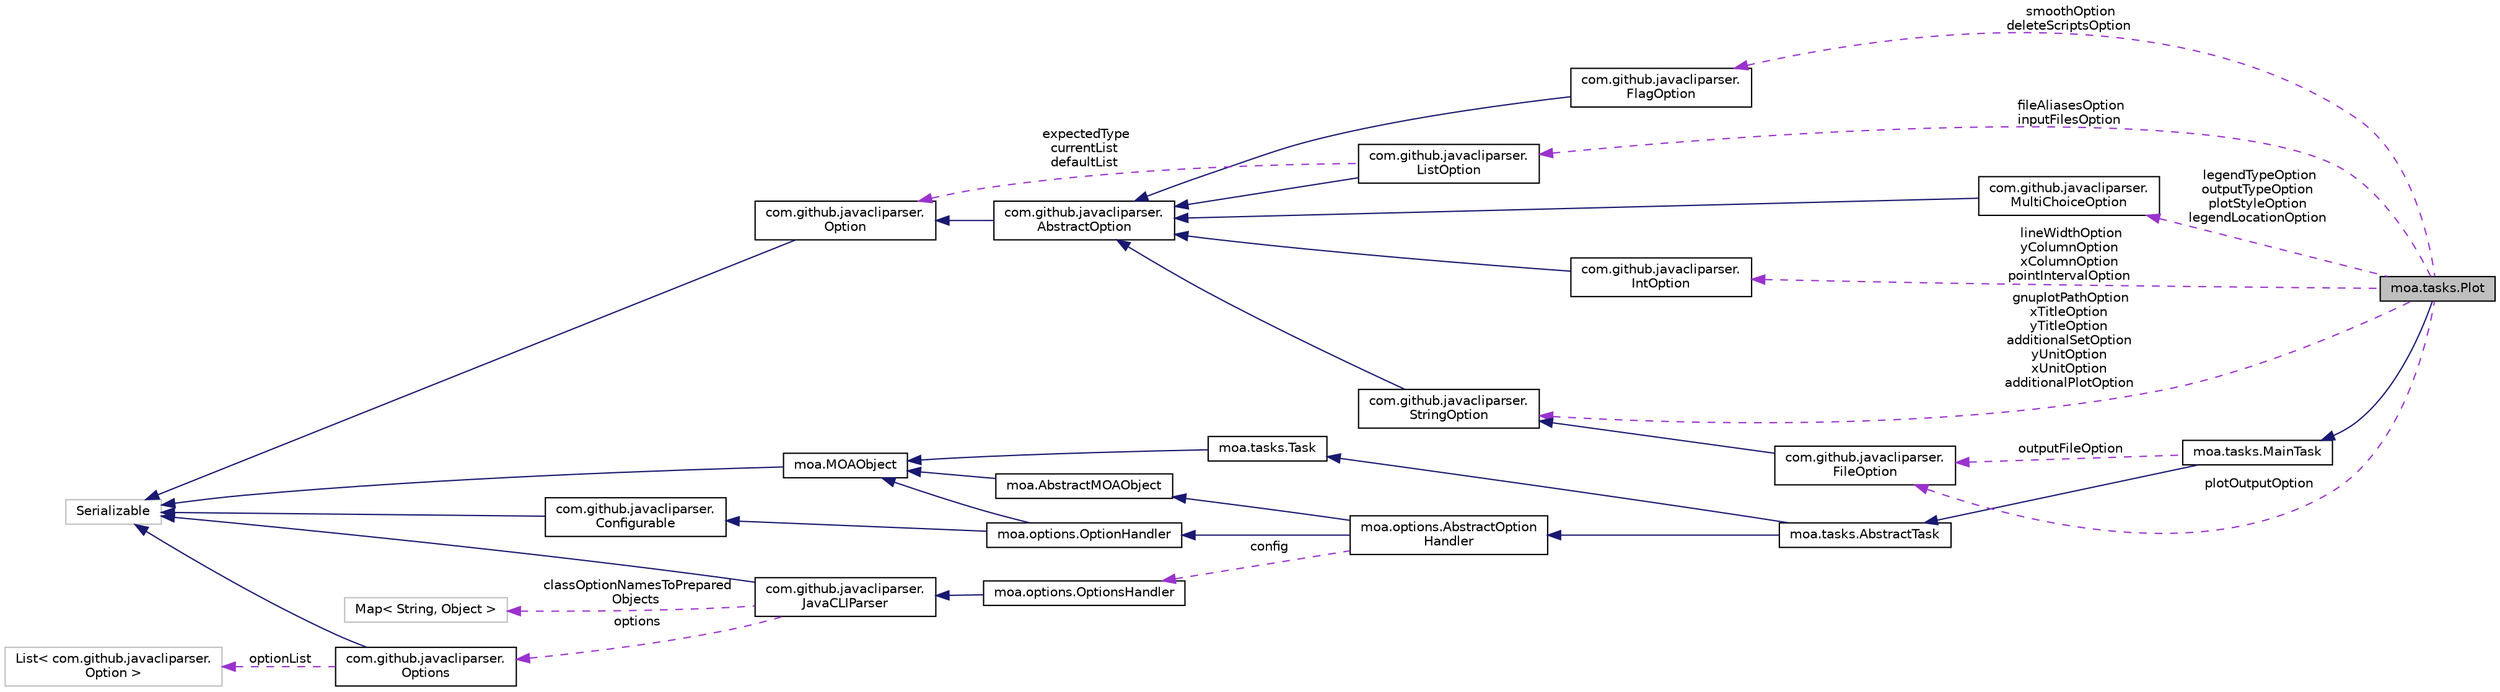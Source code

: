 digraph "moa.tasks.Plot"
{
 // LATEX_PDF_SIZE
  edge [fontname="Helvetica",fontsize="10",labelfontname="Helvetica",labelfontsize="10"];
  node [fontname="Helvetica",fontsize="10",shape=record];
  rankdir="LR";
  Node1 [label="moa.tasks.Plot",height=0.2,width=0.4,color="black", fillcolor="grey75", style="filled", fontcolor="black",tooltip=" "];
  Node2 -> Node1 [dir="back",color="midnightblue",fontsize="10",style="solid"];
  Node2 [label="moa.tasks.MainTask",height=0.2,width=0.4,color="black", fillcolor="white", style="filled",URL="$classmoa_1_1tasks_1_1_main_task.html",tooltip=" "];
  Node3 -> Node2 [dir="back",color="midnightblue",fontsize="10",style="solid"];
  Node3 [label="moa.tasks.AbstractTask",height=0.2,width=0.4,color="black", fillcolor="white", style="filled",URL="$classmoa_1_1tasks_1_1_abstract_task.html",tooltip=" "];
  Node4 -> Node3 [dir="back",color="midnightblue",fontsize="10",style="solid"];
  Node4 [label="moa.options.AbstractOption\lHandler",height=0.2,width=0.4,color="black", fillcolor="white", style="filled",URL="$classmoa_1_1options_1_1_abstract_option_handler.html",tooltip=" "];
  Node5 -> Node4 [dir="back",color="midnightblue",fontsize="10",style="solid"];
  Node5 [label="moa.AbstractMOAObject",height=0.2,width=0.4,color="black", fillcolor="white", style="filled",URL="$classmoa_1_1_abstract_m_o_a_object.html",tooltip=" "];
  Node6 -> Node5 [dir="back",color="midnightblue",fontsize="10",style="solid"];
  Node6 [label="moa.MOAObject",height=0.2,width=0.4,color="black", fillcolor="white", style="filled",URL="$interfacemoa_1_1_m_o_a_object.html",tooltip=" "];
  Node7 -> Node6 [dir="back",color="midnightblue",fontsize="10",style="solid"];
  Node7 [label="Serializable",height=0.2,width=0.4,color="grey75", fillcolor="white", style="filled",tooltip=" "];
  Node8 -> Node4 [dir="back",color="midnightblue",fontsize="10",style="solid"];
  Node8 [label="moa.options.OptionHandler",height=0.2,width=0.4,color="black", fillcolor="white", style="filled",URL="$interfacemoa_1_1options_1_1_option_handler.html",tooltip=" "];
  Node6 -> Node8 [dir="back",color="midnightblue",fontsize="10",style="solid"];
  Node9 -> Node8 [dir="back",color="midnightblue",fontsize="10",style="solid"];
  Node9 [label="com.github.javacliparser.\lConfigurable",height=0.2,width=0.4,color="black", fillcolor="white", style="filled",URL="$interfacecom_1_1github_1_1javacliparser_1_1_configurable.html",tooltip=" "];
  Node7 -> Node9 [dir="back",color="midnightblue",fontsize="10",style="solid"];
  Node10 -> Node4 [dir="back",color="darkorchid3",fontsize="10",style="dashed",label=" config" ];
  Node10 [label="moa.options.OptionsHandler",height=0.2,width=0.4,color="black", fillcolor="white", style="filled",URL="$classmoa_1_1options_1_1_options_handler.html",tooltip=" "];
  Node11 -> Node10 [dir="back",color="midnightblue",fontsize="10",style="solid"];
  Node11 [label="com.github.javacliparser.\lJavaCLIParser",height=0.2,width=0.4,color="black", fillcolor="white", style="filled",URL="$classcom_1_1github_1_1javacliparser_1_1_java_c_l_i_parser.html",tooltip=" "];
  Node7 -> Node11 [dir="back",color="midnightblue",fontsize="10",style="solid"];
  Node12 -> Node11 [dir="back",color="darkorchid3",fontsize="10",style="dashed",label=" options" ];
  Node12 [label="com.github.javacliparser.\lOptions",height=0.2,width=0.4,color="black", fillcolor="white", style="filled",URL="$classcom_1_1github_1_1javacliparser_1_1_options.html",tooltip=" "];
  Node7 -> Node12 [dir="back",color="midnightblue",fontsize="10",style="solid"];
  Node13 -> Node12 [dir="back",color="darkorchid3",fontsize="10",style="dashed",label=" optionList" ];
  Node13 [label="List\< com.github.javacliparser.\lOption \>",height=0.2,width=0.4,color="grey75", fillcolor="white", style="filled",tooltip=" "];
  Node14 -> Node11 [dir="back",color="darkorchid3",fontsize="10",style="dashed",label=" classOptionNamesToPrepared\lObjects" ];
  Node14 [label="Map\< String, Object \>",height=0.2,width=0.4,color="grey75", fillcolor="white", style="filled",tooltip=" "];
  Node15 -> Node3 [dir="back",color="midnightblue",fontsize="10",style="solid"];
  Node15 [label="moa.tasks.Task",height=0.2,width=0.4,color="black", fillcolor="white", style="filled",URL="$interfacemoa_1_1tasks_1_1_task.html",tooltip=" "];
  Node6 -> Node15 [dir="back",color="midnightblue",fontsize="10",style="solid"];
  Node16 -> Node2 [dir="back",color="darkorchid3",fontsize="10",style="dashed",label=" outputFileOption" ];
  Node16 [label="com.github.javacliparser.\lFileOption",height=0.2,width=0.4,color="black", fillcolor="white", style="filled",URL="$classcom_1_1github_1_1javacliparser_1_1_file_option.html",tooltip=" "];
  Node17 -> Node16 [dir="back",color="midnightblue",fontsize="10",style="solid"];
  Node17 [label="com.github.javacliparser.\lStringOption",height=0.2,width=0.4,color="black", fillcolor="white", style="filled",URL="$classcom_1_1github_1_1javacliparser_1_1_string_option.html",tooltip=" "];
  Node18 -> Node17 [dir="back",color="midnightblue",fontsize="10",style="solid"];
  Node18 [label="com.github.javacliparser.\lAbstractOption",height=0.2,width=0.4,color="black", fillcolor="white", style="filled",URL="$classcom_1_1github_1_1javacliparser_1_1_abstract_option.html",tooltip=" "];
  Node19 -> Node18 [dir="back",color="midnightblue",fontsize="10",style="solid"];
  Node19 [label="com.github.javacliparser.\lOption",height=0.2,width=0.4,color="black", fillcolor="white", style="filled",URL="$interfacecom_1_1github_1_1javacliparser_1_1_option.html",tooltip=" "];
  Node7 -> Node19 [dir="back",color="midnightblue",fontsize="10",style="solid"];
  Node20 -> Node1 [dir="back",color="darkorchid3",fontsize="10",style="dashed",label=" smoothOption\ndeleteScriptsOption" ];
  Node20 [label="com.github.javacliparser.\lFlagOption",height=0.2,width=0.4,color="black", fillcolor="white", style="filled",URL="$classcom_1_1github_1_1javacliparser_1_1_flag_option.html",tooltip=" "];
  Node18 -> Node20 [dir="back",color="midnightblue",fontsize="10",style="solid"];
  Node16 -> Node1 [dir="back",color="darkorchid3",fontsize="10",style="dashed",label=" plotOutputOption" ];
  Node21 -> Node1 [dir="back",color="darkorchid3",fontsize="10",style="dashed",label=" legendTypeOption\noutputTypeOption\nplotStyleOption\nlegendLocationOption" ];
  Node21 [label="com.github.javacliparser.\lMultiChoiceOption",height=0.2,width=0.4,color="black", fillcolor="white", style="filled",URL="$classcom_1_1github_1_1javacliparser_1_1_multi_choice_option.html",tooltip=" "];
  Node18 -> Node21 [dir="back",color="midnightblue",fontsize="10",style="solid"];
  Node22 -> Node1 [dir="back",color="darkorchid3",fontsize="10",style="dashed",label=" lineWidthOption\nyColumnOption\nxColumnOption\npointIntervalOption" ];
  Node22 [label="com.github.javacliparser.\lIntOption",height=0.2,width=0.4,color="black", fillcolor="white", style="filled",URL="$classcom_1_1github_1_1javacliparser_1_1_int_option.html",tooltip=" "];
  Node18 -> Node22 [dir="back",color="midnightblue",fontsize="10",style="solid"];
  Node23 -> Node1 [dir="back",color="darkorchid3",fontsize="10",style="dashed",label=" fileAliasesOption\ninputFilesOption" ];
  Node23 [label="com.github.javacliparser.\lListOption",height=0.2,width=0.4,color="black", fillcolor="white", style="filled",URL="$classcom_1_1github_1_1javacliparser_1_1_list_option.html",tooltip=" "];
  Node18 -> Node23 [dir="back",color="midnightblue",fontsize="10",style="solid"];
  Node19 -> Node23 [dir="back",color="darkorchid3",fontsize="10",style="dashed",label=" expectedType\ncurrentList\ndefaultList" ];
  Node17 -> Node1 [dir="back",color="darkorchid3",fontsize="10",style="dashed",label=" gnuplotPathOption\nxTitleOption\nyTitleOption\nadditionalSetOption\nyUnitOption\nxUnitOption\nadditionalPlotOption" ];
}
